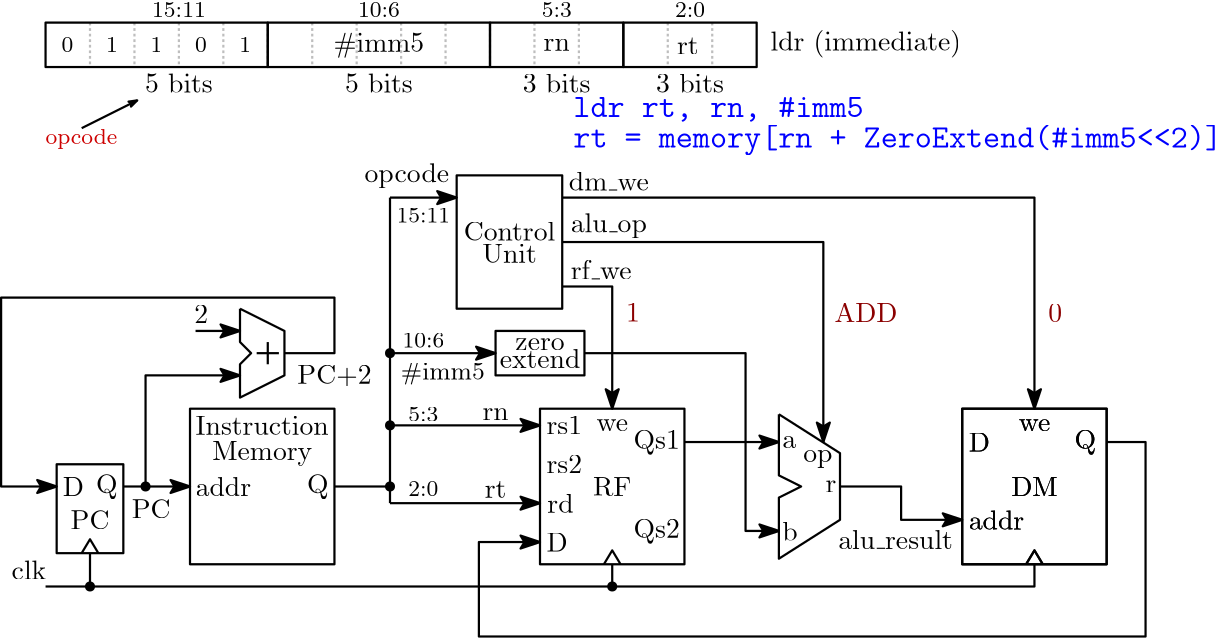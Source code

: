 <?xml version="1.0"?>
<!DOCTYPE ipe SYSTEM "ipe.dtd">
<ipe version="70218" creator="Ipe 7.2.23">
<info created="D:20190917234003" modified="D:20210408235425"/>
<ipestyle name="basic">
<symbol name="arrow/arc(spx)">
<path stroke="sym-stroke" fill="sym-stroke" pen="sym-pen">
0 0 m
-1 0.333 l
-1 -0.333 l
h
</path>
</symbol>
<symbol name="arrow/farc(spx)">
<path stroke="sym-stroke" fill="white" pen="sym-pen">
0 0 m
-1 0.333 l
-1 -0.333 l
h
</path>
</symbol>
<symbol name="arrow/ptarc(spx)">
<path stroke="sym-stroke" fill="sym-stroke" pen="sym-pen">
0 0 m
-1 0.333 l
-0.8 0 l
-1 -0.333 l
h
</path>
</symbol>
<symbol name="arrow/fptarc(spx)">
<path stroke="sym-stroke" fill="white" pen="sym-pen">
0 0 m
-1 0.333 l
-0.8 0 l
-1 -0.333 l
h
</path>
</symbol>
<symbol name="mark/circle(sx)" transformations="translations">
<path fill="sym-stroke">
0.6 0 0 0.6 0 0 e
0.4 0 0 0.4 0 0 e
</path>
</symbol>
<symbol name="mark/disk(sx)" transformations="translations">
<path fill="sym-stroke">
0.6 0 0 0.6 0 0 e
</path>
</symbol>
<symbol name="mark/fdisk(sfx)" transformations="translations">
<group>
<path fill="sym-fill">
0.5 0 0 0.5 0 0 e
</path>
<path fill="sym-stroke" fillrule="eofill">
0.6 0 0 0.6 0 0 e
0.4 0 0 0.4 0 0 e
</path>
</group>
</symbol>
<symbol name="mark/box(sx)" transformations="translations">
<path fill="sym-stroke" fillrule="eofill">
-0.6 -0.6 m
0.6 -0.6 l
0.6 0.6 l
-0.6 0.6 l
h
-0.4 -0.4 m
0.4 -0.4 l
0.4 0.4 l
-0.4 0.4 l
h
</path>
</symbol>
<symbol name="mark/square(sx)" transformations="translations">
<path fill="sym-stroke">
-0.6 -0.6 m
0.6 -0.6 l
0.6 0.6 l
-0.6 0.6 l
h
</path>
</symbol>
<symbol name="mark/fsquare(sfx)" transformations="translations">
<group>
<path fill="sym-fill">
-0.5 -0.5 m
0.5 -0.5 l
0.5 0.5 l
-0.5 0.5 l
h
</path>
<path fill="sym-stroke" fillrule="eofill">
-0.6 -0.6 m
0.6 -0.6 l
0.6 0.6 l
-0.6 0.6 l
h
-0.4 -0.4 m
0.4 -0.4 l
0.4 0.4 l
-0.4 0.4 l
h
</path>
</group>
</symbol>
<symbol name="mark/cross(sx)" transformations="translations">
<group>
<path fill="sym-stroke">
-0.43 -0.57 m
0.57 0.43 l
0.43 0.57 l
-0.57 -0.43 l
h
</path>
<path fill="sym-stroke">
-0.43 0.57 m
0.57 -0.43 l
0.43 -0.57 l
-0.57 0.43 l
h
</path>
</group>
</symbol>
<symbol name="arrow/fnormal(spx)">
<path stroke="sym-stroke" fill="white" pen="sym-pen">
0 0 m
-1 0.333 l
-1 -0.333 l
h
</path>
</symbol>
<symbol name="arrow/pointed(spx)">
<path stroke="sym-stroke" fill="sym-stroke" pen="sym-pen">
0 0 m
-1 0.333 l
-0.8 0 l
-1 -0.333 l
h
</path>
</symbol>
<symbol name="arrow/fpointed(spx)">
<path stroke="sym-stroke" fill="white" pen="sym-pen">
0 0 m
-1 0.333 l
-0.8 0 l
-1 -0.333 l
h
</path>
</symbol>
<symbol name="arrow/linear(spx)">
<path stroke="sym-stroke" pen="sym-pen">
-1 0.333 m
0 0 l
-1 -0.333 l
</path>
</symbol>
<symbol name="arrow/fdouble(spx)">
<path stroke="sym-stroke" fill="white" pen="sym-pen">
0 0 m
-1 0.333 l
-1 -0.333 l
h
-1 0 m
-2 0.333 l
-2 -0.333 l
h
</path>
</symbol>
<symbol name="arrow/double(spx)">
<path stroke="sym-stroke" fill="sym-stroke" pen="sym-pen">
0 0 m
-1 0.333 l
-1 -0.333 l
h
-1 0 m
-2 0.333 l
-2 -0.333 l
h
</path>
</symbol>
<anglesize name="22.5 deg" value="22.5"/>
<anglesize name="30 deg" value="30"/>
<anglesize name="45 deg" value="45"/>
<anglesize name="60 deg" value="60"/>
<anglesize name="90 deg" value="90"/>
<arrowsize name="large" value="10"/>
<arrowsize name="small" value="5"/>
<arrowsize name="tiny" value="3"/>
<color name="blue1" value="0 0 1"/>
<color name="blue2" value="0 0 0.933"/>
<color name="blue3" value="0 0 0.804"/>
<color name="blue4" value="0 0 0.545"/>
<color name="brown" value="0.647 0.165 0.165"/>
<color name="darkblue" value="0 0 0.545"/>
<color name="darkcyan" value="0 0.545 0.545"/>
<color name="darkgray" value="0.663"/>
<color name="darkgreen" value="0 0.392 0"/>
<color name="darkmagenta" value="0.545 0 0.545"/>
<color name="darkorange" value="1 0.549 0"/>
<color name="darkred" value="0.545 0 0"/>
<color name="gold" value="1 0.843 0"/>
<color name="gray" value="0.745"/>
<color name="green" value="0 1 0"/>
<color name="green1" value="0 1 0"/>
<color name="green2" value="0 0.933 0"/>
<color name="green3" value="0 0.804 0"/>
<color name="green4" value="0 0.545 0"/>
<color name="lightblue" value="0.678 0.847 0.902"/>
<color name="lightcyan" value="0.878 1 1"/>
<color name="lightgray" value="0.827"/>
<color name="lightgreen" value="0.565 0.933 0.565"/>
<color name="lightyellow" value="1 1 0.878"/>
<color name="navy" value="0 0 0.502"/>
<color name="orange" value="1 0.647 0"/>
<color name="pink" value="1 0.753 0.796"/>
<color name="purple" value="0.627 0.125 0.941"/>
<color name="red1" value="1 0 0"/>
<color name="red2" value="0.933 0 0"/>
<color name="red3" value="0.804 0 0"/>
<color name="red4" value="0.545 0 0"/>
<color name="seagreen" value="0.18 0.545 0.341"/>
<color name="turquoise" value="0.251 0.878 0.816"/>
<color name="violet" value="0.933 0.51 0.933"/>
<color name="yellow" value="1 1 0"/>
<dashstyle name="dash dot dotted" value="[4 2 1 2 1 2] 0"/>
<dashstyle name="dash dotted" value="[4 2 1 2] 0"/>
<dashstyle name="dashed1" value="[1] 0"/>
<dashstyle name="dashed2" value="[2] 0"/>
<dashstyle name="dashed3" value="[4] 0"/>
<dashstyle name="dotted1" value="[1 1] 0"/>
<dashstyle name="dotted2" value="[1 2] 0"/>
<dashstyle name="dotted3" value="[1 3] 0"/>
<gridsize name="1 pts" value="1"/>
<gridsize name="10 pts (~3.5 mm)" value="10"/>
<gridsize name="14 pts (~5 mm)" value="14"/>
<gridsize name="16 pts (~6 mm)" value="16"/>
<gridsize name="2 pts" value="2"/>
<gridsize name="20 pts (~7 mm)" value="20"/>
<gridsize name="28 pts (~10 mm)" value="28"/>
<gridsize name="32 pts (~12 mm)" value="32"/>
<gridsize name="4 pts" value="4"/>
<gridsize name="56 pts (~20 mm)" value="56"/>
<gridsize name="8 pts (~3 mm)" value="8"/>
<opacity name="10%" value="0.1"/>
<opacity name="30%" value="0.3"/>
<opacity name="50%" value="0.5"/>
<opacity name="75%" value="0.75"/>
<pen name="fat" value="1.2"/>
<pen name="heavier" value="0.8"/>
<pen name="ultrafat" value="2"/>
<symbolsize name="large" value="5"/>
<symbolsize name="small" value="2"/>
<symbolsize name="tiny" value="1.1"/>
<textsize name="Huge" value="\Huge"/>
<textsize name="LARGE" value="\LARGE"/>
<textsize name="Large" value="\Large"/>
<textsize name="footnote" value="\footnotesize"/>
<textsize name="huge" value="\huge"/>
<textsize name="large" value="\large"/>
<textsize name="small" value="\small"/>
<textsize name="tiny" value="\tiny"/>
<textstyle name="center" begin="\begin{center}" end="\end{center}"/>
<textstyle name="item" begin="\begin{itemize}\item{}" end="\end{itemize}"/>
<textstyle name="itemize" begin="\begin{itemize}" end="\end{itemize}"/>
<layout paper="506 234" origin="0 0" frame="506 234"/>
<tiling name="falling" angle="-60" step="4" width="1"/>
<tiling name="rising" angle="30" step="4" width="1"/>
</ipestyle>
<page>
<layer name="alpha"/>
<view layers="alpha" active="alpha"/>
<text layer="alpha" matrix="1 0 0 1 194 28" transformations="translations" pos="16 152" stroke="blue1" type="label" width="233.773" height="8.299" depth="2.66" valign="baseline" size="large">\texttt{rt = memory[rn + ZeroExtend(\#imm5&lt;&lt;2)]}</text>
<text matrix="1 0 0 1 28 -68" transformations="translations" pos="56 126" stroke="black" type="label" width="19.953" height="6.918" depth="0" halign="center" valign="center">addr</text>
<text matrix="1 0 0 1 38 -70" transformations="translations" pos="80 128" stroke="black" type="label" width="7.749" height="6.815" depth="1.93" halign="center" valign="center">Q</text>
<path matrix="1 0 0 1 -110 -482" stroke="black" pen="heavier">
182 568 m
182 512 l
234 512 l
234 568 l
h
</path>
<path matrix="1 0 0 1 0 -62" stroke="black" pen="heavier">
24 128 m
24 96 l
48 96 l
48 128 l
h
</path>
<path matrix="1 0 0 1 0 10" stroke="black" pen="heavier">
33 24 m
36 29 l
39 24 l
</path>
<text matrix="1 0 0 1 14 -62" transformations="translations" pos="16 120" stroke="black" type="label" width="7.61" height="6.808" depth="0" halign="center" valign="center">D</text>
<text matrix="1 0 0 1 20 -74" transformations="translations" pos="16 120" stroke="black" type="label" width="13.975" height="6.808" depth="0" halign="center" valign="center">PC</text>
<text matrix="1 0 0 1 26 -62" transformations="translations" pos="16 120" stroke="black" type="label" width="7.749" height="6.815" depth="1.93" halign="center" valign="center">Q</text>
<text matrix="1 0 0 1 42 -46" transformations="translations" pos="56 126" stroke="black" type="label" width="47.959" height="6.808" depth="0" halign="center" valign="center">Instruction</text>
<text matrix="1 0 0 1 42 -56" transformations="translations" pos="56 126" stroke="black" type="label" width="36.004" height="6.815" depth="1.93" halign="center" valign="center">Memory</text>
<path matrix="1 0 0 1 0 10" stroke="black" pen="heavier">
124 48 m
144 48 l
</path>
<path matrix="1 0 0 1 0 -62" stroke="black" pen="heavier" arrow="pointed/normal">
48 120 m
72 120 l
</path>
<path matrix="1 0 0 1 0 -54" stroke="black" pen="heavier" arrow="pointed/normal">
56 112 m
56 152 l
90 152 l
</path>
<use matrix="1 0 0 1 0 -54" name="mark/disk(sx)" pos="56 112" size="normal" stroke="black"/>
<text matrix="1 0 0 1 108 -22" transformations="translations" pos="16 120" stroke="black" type="label" width="26.705" height="6.808" depth="0.83" halign="center" valign="center">PC+2</text>
<path matrix="0 1 -1 0 250 16" stroke="black" pen="heavier" arrow="pointed/normal">
98 176 m
98 160 l
</path>
<text matrix="1 0 0 1 60 0" transformations="translations" pos="16 120" stroke="black" type="label" width="4.981" height="6.42" depth="0" halign="center" valign="center">2</text>
<text matrix="1 0 0 1 42 -70" transformations="translations" pos="16 120" stroke="black" type="label" width="13.975" height="6.808" depth="0" halign="center" valign="center">PC</text>
<path matrix="1 0 0 1 0 -2" stroke="black" pen="heavier" arrow="pointed/normal">
106 108 m
124 108 l
124 128 l
4 128 l
4 60 l
24 60 l
</path>
<text matrix="1 0 0 1 -2 -92" transformations="translations" pos="16 120" stroke="black" type="label" width="12.453" height="6.918" depth="0" halign="center" valign="center">clk</text>
<path matrix="1 0 0 1 0 -2" stroke="black" pen="heavier">
36 24 m
36 36 l
</path>
<path matrix="1 0 0 1 -16 26" stroke="black" pen="heavier">
184 144 m
184 96 l
222 96 l
222 144 l
h
</path>
<text matrix="1 0 0 1 94.0505 44" transformations="translations" pos="56 126" stroke="black" type="label" width="30.441" height="6.926" depth="1.93" halign="center" valign="center">opcode</text>
<text matrix="1 0 0 1 126 -42" transformations="translations" pos="56 126" stroke="black" type="label" width="9.437" height="4.289" depth="0" halign="center" valign="center">rn</text>
<text matrix="1 0 0 1 126 -69" transformations="translations" pos="56 126" stroke="black" type="label" width="7.776" height="6.128" depth="0" halign="center" valign="center">rt</text>
<group matrix="1 0 0 1 0 10">
<path stroke="black" pen="heavier">
90 112 m
90 100 l
94 96 l
90 92 l
90 80 l
106 88 l
106 104 l
90 112 l
</path>
<path matrix="1 0 0 1 28 -28" stroke="black" pen="heavier">
72 128 m
72 120 l
</path>
<path matrix="1 0 0 1 26 -28" stroke="black" pen="heavier">
70 124 m
78 124 l
</path>
</group>
<use matrix="1 0 0 1 0 6" name="mark/disk(sx)" pos="36 16" size="normal" stroke="black"/>
<path matrix="1 0 0 1 0 10" stroke="black" pen="heavier" arrow="pointed/normal">
144 70 m
198 70 l
</path>
<path matrix="1 0 0 1 0 10" stroke="black" pen="heavier" arrow="pointed/normal">
144 42 m
198 42 l
</path>
<path matrix="1 0 0 1 0 -2" stroke="black" pen="heavier">
144 54 m
144 164 l
</path>
<path matrix="1 0 0 1 16 -482" stroke="black" pen="heavier">
182 568 m
182 512 l
234 512 l
234 568 l
h
</path>
<text matrix="1 0 0 1 168 -68" transformations="translations" pos="56 126" stroke="black" type="label" width="13.837" height="6.808" depth="0" halign="center" valign="center">RF</text>
<text matrix="1 0 0 1 150.742 -46" transformations="translations" pos="56 126" stroke="black" type="label" width="12.813" height="6.42" depth="0" halign="center" valign="center">rs1</text>
<text matrix="1 0 0 1 150.742 -60" transformations="translations" pos="56 126" stroke="black" type="label" width="12.813" height="6.42" depth="0" halign="center" valign="center">rs2</text>
<text matrix="1 0 0 1 184 -52" transformations="translations" pos="56 126" stroke="black" type="label" width="16.66" height="6.815" depth="1.93" halign="center" valign="center">Qs1</text>
<text matrix="1 0 0 1 184 -84" transformations="translations" pos="56 126" stroke="black" type="label" width="16.66" height="6.815" depth="1.93" halign="center" valign="center">Qs2</text>
<text matrix="1 0 0 1 148.132 -88" transformations="translations" pos="56 126" stroke="black" type="label" width="7.61" height="6.808" depth="0" halign="center" valign="center">D</text>
<text matrix="1 0 0 1 149.358 -74" transformations="translations" pos="56 126" stroke="black" type="label" width="9.437" height="6.918" depth="0" halign="center" valign="center">rd</text>
<path matrix="1 0 0 1 20 10" stroke="black" pen="heavier">
201 20 m
204 25 l
207 20 l
</path>
<path matrix="1 0 0 1 0 -2" stroke="black" pen="heavier">
20 24 m
224 24 l
224 32 l
</path>
<path matrix="1 0 0 1 0 18" stroke="black" pen="heavier" arrow="pointed/normal">
144 144 m
168 144 l
</path>
<text matrix="1 0 0 1 168 -46" transformations="translations" pos="56 126" stroke="black" type="label" width="11.346" height="4.289" depth="0" halign="center" valign="center">we</text>
<path matrix="1 0 0 1 38 10" stroke="black" pen="heavier">
246 74 m
246 52 l
254 48 l
246 44 l
246 22 l
268 36 l
268 60 l
246 74 l
</path>
<text matrix="1 0 0 1 242 -58" transformations="translations" pos="56 126" stroke="black" type="label" width="10.516" height="4.297" depth="1.93" halign="center" valign="center">op</text>
<text matrix="1 0 0 1 231.723 -52" transformations="translations" pos="56 126" stroke="black" type="label" width="4.981" height="4.289" depth="0" halign="center" valign="center">a</text>
<text matrix="1 0 0 1 232 -84" transformations="translations" pos="56 126" stroke="black" type="label" width="5.535" height="6.918" depth="0" halign="center" valign="center">b</text>
<text matrix="1 0 0 1 246.723 -68" transformations="translations" pos="56 126" stroke="black" type="label" width="3.902" height="4.289" depth="0" halign="center" valign="center">r</text>
<path stroke="black" pen="heavier" arrow="pointed/normal">
250 74 m
284 74 l
</path>
<text matrix="1 0 0 1 166.754 26" transformations="translations" pos="56 126" stroke="black" type="label" width="27.386" height="6.926" depth="1.93" halign="center" valign="center">alu\_op</text>
<text matrix="1 0 0 1 164 10" transformations="translations" pos="56 126" stroke="black" type="label" width="21.879" height="6.918" depth="0" halign="center" valign="center">rf\_we</text>
<group matrix="1 0 0 1 -16 31.9725">
<text matrix="1 0 0 1 147 -8" transformations="translations" pos="56 126" stroke="black" type="label" width="32.96" height="6.918" depth="0" halign="center" valign="center">Control</text>
<text matrix="1 0 0 1 147 -16" transformations="translations" pos="56 126" stroke="black" type="label" width="19.649" height="6.808" depth="0" halign="center" valign="center">Unit</text>
</group>
<path stroke="black" pen="heavier" arrow="pointed/normal">
206 146 m
300 146 l
300 74 l
</path>
<path matrix="1 0 0 1 0 10" stroke="black" pen="heavier" arrow="pointed/normal">
206 120 m
224 120 l
224 76 l
</path>
<use matrix="1 0 0 1 0 10" name="mark/disk(sx)" pos="144 70" size="normal" stroke="black"/>
<use matrix="1 0 0 1 0 10" name="mark/disk(sx)" pos="144 48" size="normal" stroke="black"/>
<path matrix="1 0 0 1 12 -4" stroke="black" pen="heavier" arrow="pointed/normal">
294 62 m
316 62 l
316 50 l
338 50 l
</path>
<text matrix="1 0 0 1 270 -87" transformations="translations" pos="56 126" stroke="black" type="label" width="41.306" height="6.918" depth="0" halign="center" valign="center">alu\_result</text>
<text matrix="1 0 0 1 47 50.93" transformations="translations" pos="234 164" stroke="black" type="label" width="68.659" height="7.473" depth="2.49" valign="baseline">ldr (immediate)</text>
<text matrix="1 0 0 1 -12.7185 114.856" transformations="translations" pos="212 100" stroke="black" type="label" width="9.437" height="4.289" depth="0" valign="baseline">rn</text>
<text matrix="1 0 0 1 -77.3275 128.502" transformations="translations" pos="201 86" stroke="black" type="label" width="32.655" height="6.926" depth="1.93" valign="baseline">\#imm5</text>
<text matrix="1 0 0 1 89.2815 84.541" transformations="translations" pos="158 129" stroke="black" type="label" width="7.776" height="6.128" depth="0" valign="baseline">rt</text>
<text matrix="1 0 0 1 -1.6445 72" transformations="translations" pos="60 155" stroke="black" type="label" width="19.289" height="5.136" depth="0" valign="baseline" size="footnote">15:11</text>
<text matrix="1 0 0 1 -189.528 101" transformations="translations" pos="322 126" stroke="black" type="label" width="15.055" height="5.136" depth="0" valign="baseline" size="footnote">10:6</text>
<text matrix="1 0 0 1 -165.411 106" transformations="translations" pos="364 121" stroke="black" type="label" width="10.821" height="5.136" depth="0" valign="baseline" size="footnote">5:3</text>
<text matrix="1 0 0 1 80.5895 84" transformations="translations" pos="166 143" stroke="black" type="label" width="10.821" height="5.136" depth="0" valign="baseline" size="footnote">2:0</text>
<path matrix="1 0 0 1 20 201" stroke="gray" dash="dashed1" pen="heavier">
16 24 m
16 8 l
</path>
<path matrix="1 0 0 1 36 201" stroke="gray" dash="dashed1" pen="heavier">
16 24 m
16 8 l
</path>
<path matrix="1 0 0 1 52 201" stroke="gray" dash="dashed1" pen="heavier">
16 24 m
16 8 l
</path>
<path matrix="1 0 0 1 68 201" stroke="gray" dash="dashed1" pen="heavier">
16 24 m
16 8 l
</path>
<path matrix="1 0 0 1 84 201" stroke="gray" dash="dashed1" pen="heavier">
16 24 m
16 8 l
</path>
<path matrix="1 0 0 1 100 201" stroke="gray" dash="dashed1" pen="heavier">
16 24 m
16 8 l
</path>
<path matrix="1 0 0 1 116 201" stroke="gray" dash="dashed1" pen="heavier">
16 24 m
16 8 l
</path>
<path matrix="1 0 0 1 132 201" stroke="gray" dash="dashed1" pen="heavier">
16 24 m
16 8 l
</path>
<path matrix="1 0 0 1 148 201" stroke="gray" dash="dashed1" pen="heavier">
16 24 m
16 8 l
</path>
<path matrix="1 0 0 1 164 201" stroke="gray" dash="dashed1" pen="heavier">
16 24 m
16 8 l
</path>
<path matrix="1 0 0 1 180 201" stroke="gray" dash="dashed1" pen="heavier">
16 24 m
16 8 l
</path>
<path matrix="1 0 0 1 196 201" stroke="gray" dash="dashed1" pen="heavier">
16 24 m
16 8 l
</path>
<path matrix="1 0 0 1 228 201" stroke="gray" dash="dashed1" pen="heavier">
16 24 m
16 8 l
</path>
<path matrix="1 0 0 1 244 201" stroke="gray" dash="dashed1" pen="heavier">
16 24 m
16 8 l
</path>
<path matrix="1 0 0 1 12 201" stroke="black" pen="heavier">
216 24 m
216 8 l
264 8 l
264 24 l
h
</path>
<path matrix="1 0 0 1 0 13" stroke="black" pen="heavier">
180 212 m
180 196 l
228 196 l
228 212 l
h
</path>
<path matrix="1 0 0 1 0 11" stroke="black" pen="heavier">
100 214 m
100 198 l
180 198 l
180 214 l
h
</path>
<path matrix="1 0 0 1 0 11" stroke="black" pen="heavier">
20 214 m
20 198 l
100 198 l
100 214 l
h
</path>
<text matrix="1 0 0 1 -55.2045 92.817" transformations="translations" pos="111 107" stroke="black" type="label" width="24.409" height="6.918" depth="0" valign="baseline">5 bits</text>
<text matrix="1 0 0 1 16.7955 92.817" transformations="translations" pos="111 107" stroke="black" type="label" width="24.409" height="6.918" depth="0" valign="baseline">5 bits</text>
<text matrix="1 0 0 1 80.7955 92.817" transformations="translations" pos="111 107" stroke="black" type="label" width="24.409" height="6.918" depth="0" valign="baseline">3 bits</text>
<text matrix="1 0 0 1 128.796 92.817" transformations="translations" pos="111 107" stroke="black" type="label" width="24.409" height="6.918" depth="0" valign="baseline">3 bits</text>
<text matrix="1 0 0 1 -58.117 73" transformations="translations" pos="86 144" stroke="black" type="label" width="4.234" height="5.136" depth="0" halign="center" valign="center" size="footnote">0</text>
<text matrix="1 0 0 1 -42.117 73" transformations="translations" pos="86 144" stroke="black" type="label" width="4.234" height="5.136" depth="0" halign="center" valign="center" size="footnote">1</text>
<text matrix="1 0 0 1 -26.117 73" transformations="translations" pos="86 144" stroke="black" type="label" width="4.234" height="5.136" depth="0" halign="center" valign="center" size="footnote">1</text>
<text matrix="1 0 0 1 -10.117 73" transformations="translations" pos="86 144" stroke="black" type="label" width="4.234" height="5.136" depth="0" halign="center" valign="center" size="footnote">0</text>
<text matrix="1 0 0 1 5.883 73" transformations="translations" pos="86 144" stroke="black" type="label" width="4.234" height="5.136" depth="0" halign="center" valign="center" size="footnote">1</text>
<text matrix="1 0 0 1 -53.117 39.276" transformations="translations" pos="86 144" stroke="red3" type="label" width="25.876" height="5.535" depth="1.55" halign="center" valign="center" size="footnote">opcode</text>
<path matrix="1 0 0 1 0 3" stroke="black" pen="heavier" arrow="pointed/tiny">
33 184 m
53 194 l
</path>
<text matrix="1 0 0 1 -213.411 -39.568" transformations="translations" pos="364 121" stroke="black" type="label" width="10.821" height="5.136" depth="0" valign="baseline" size="footnote">5:3</text>
<text matrix="1 0 0 1 -15.4105 -88.459" transformations="translations" pos="166 143" stroke="black" type="label" width="10.821" height="5.136" depth="0" valign="baseline" size="footnote">2:0</text>
<text matrix="1 0 0 1 86.3555 -2" transformations="translations" pos="60 155" stroke="black" type="label" width="19.289" height="5.136" depth="0" valign="baseline" size="footnote">15:11</text>
<text matrix="1 0 0 1 194 39" transformations="translations" pos="16 152" stroke="blue1" type="label" width="104.583" height="7.306" depth="1.66" valign="baseline" size="large">\texttt{ldr rt, rn, \#imm5}</text>
<group matrix="1 0 0 1 -56 -8">
<path stroke="black" pen="heavier">
238 122 m
238 106 l
270 106 l
270 122 l
h
</path>
<group matrix="1 0 0 1 0 0.15725">
<text matrix="1 0 0 1 198 -9" transformations="translations" pos="56 126" stroke="black" type="label" width="17.739" height="4.289" depth="0" halign="center" valign="center">zero</text>
<text matrix="1 0 0 1 198 -14" transformations="translations" pos="56 126" stroke="black" type="label" width="29.058" height="6.918" depth="0" halign="center" valign="center">extend</text>
</group>
</group>
<path matrix="1 0 0 1 0 -4" stroke="black" pen="heavier" arrow="pointed/normal">
144 110 m
182 110 l
</path>
<use matrix="1 0 0 1 0 36" name="mark/disk(sx)" pos="144 70" size="normal" stroke="black"/>
<text matrix="1 0 0 1 -53.103 10.502" transformations="translations" pos="201 86" stroke="black" type="label" width="30.206" height="6.23" depth="1.74" valign="baseline" size="small">\#imm5</text>
<text matrix="1 0 0 1 -173.528 -18" transformations="translations" pos="322 126" stroke="black" type="label" width="15.055" height="5.136" depth="0" valign="baseline" size="footnote">10:6</text>
<path stroke="black" pen="heavier" arrow="pointed/normal">
214 106 m
272 106 l
272 42 l
284 42 l
</path>
<path matrix="1 0 0 1 168 -482" stroke="black" pen="heavier">
182 568 m
182 512 l
234 512 l
234 568 l
h
</path>
<text matrix="1 0 0 1 320 -68" transformations="translations" pos="56 126" stroke="black" type="label" width="16.743" height="6.808" depth="0" halign="center" valign="center">DM</text>
<text matrix="1 0 0 1 338.277 -52" transformations="translations" pos="56 126" stroke="black" type="label" width="7.749" height="6.815" depth="1.93" halign="center" valign="center">Q</text>
<text matrix="1 0 0 1 300.132 -52" transformations="translations" pos="56 126" stroke="black" type="label" width="7.61" height="6.808" depth="0" halign="center" valign="center">D</text>
<path matrix="1 0 0 1 172 10" stroke="black" pen="heavier">
201 20 m
204 25 l
207 20 l
</path>
<text matrix="1 0 0 1 320 -46" transformations="translations" pos="56 126" stroke="black" type="label" width="11.346" height="4.289" depth="0" halign="center" valign="center">we</text>
<text matrix="1 0 0 1 306.303 -80" transformations="translations" pos="56 126" stroke="black" type="label" width="19.953" height="6.918" depth="0" halign="center" valign="center">addr</text>
<path matrix="1 0 0 1 168 -482" stroke="black" pen="heavier">
182 568 m
182 512 l
234 512 l
234 568 l
h
</path>
<text matrix="1 0 0 1 320 -68" transformations="translations" pos="56 126" stroke="black" type="label" width="16.743" height="6.808" depth="0" halign="center" valign="center">DM</text>
<text matrix="1 0 0 1 338.277 -52" transformations="translations" pos="56 126" stroke="black" type="label" width="7.749" height="6.815" depth="1.93" halign="center" valign="center">Q</text>
<text matrix="1 0 0 1 300.132 -52" transformations="translations" pos="56 126" stroke="black" type="label" width="7.61" height="6.808" depth="0" halign="center" valign="center">D</text>
<path matrix="1 0 0 1 172 10" stroke="black" pen="heavier">
201 20 m
204 25 l
207 20 l
</path>
<text matrix="1 0 0 1 320 -46" transformations="translations" pos="56 126" stroke="black" type="label" width="11.346" height="4.289" depth="0" halign="center" valign="center">we</text>
<text matrix="1 0 0 1 306.303 -80" transformations="translations" pos="56 126" stroke="black" type="label" width="19.953" height="6.918" depth="0" halign="center" valign="center">addr</text>
<text matrix="1 0 0 1 150 -14.806" transformations="translations" pos="231 132" stroke="red4" type="label" width="4.981" height="6.42" depth="0" valign="baseline">0</text>
<path stroke="black" pen="heavier" arrow="pointed/normal">
402 74 m
416 74 l
416 4 l
176 4 l
176 38 l
198 38 l
</path>
<path stroke="black" pen="heavier" arrow="pointed/normal">
206 162 m
376 162 l
376 86 l
</path>
<text matrix="1 0 0 1 166.754 42" transformations="translations" pos="56 126" stroke="black" type="label" width="28.77" height="6.918" depth="0" halign="center" valign="center">dm\_we</text>
<text matrix="1 0 0 1 73 -14.806" transformations="translations" pos="231 132" stroke="red4" type="label" width="22.693" height="6.808" depth="0" valign="baseline">ADD</text>
<use matrix="1 0 0 1 188 6" name="mark/disk(sx)" pos="36 16" size="normal" stroke="black"/>
<path stroke="black" pen="heavier">
224 22 m
376 22 l
376 30 l
</path>
<text matrix="1 0 0 1 -2 -14.612" transformations="translations" pos="231 132" stroke="red4" type="label" width="4.981" height="6.42" depth="0" valign="baseline">1</text>
</page>
</ipe>
